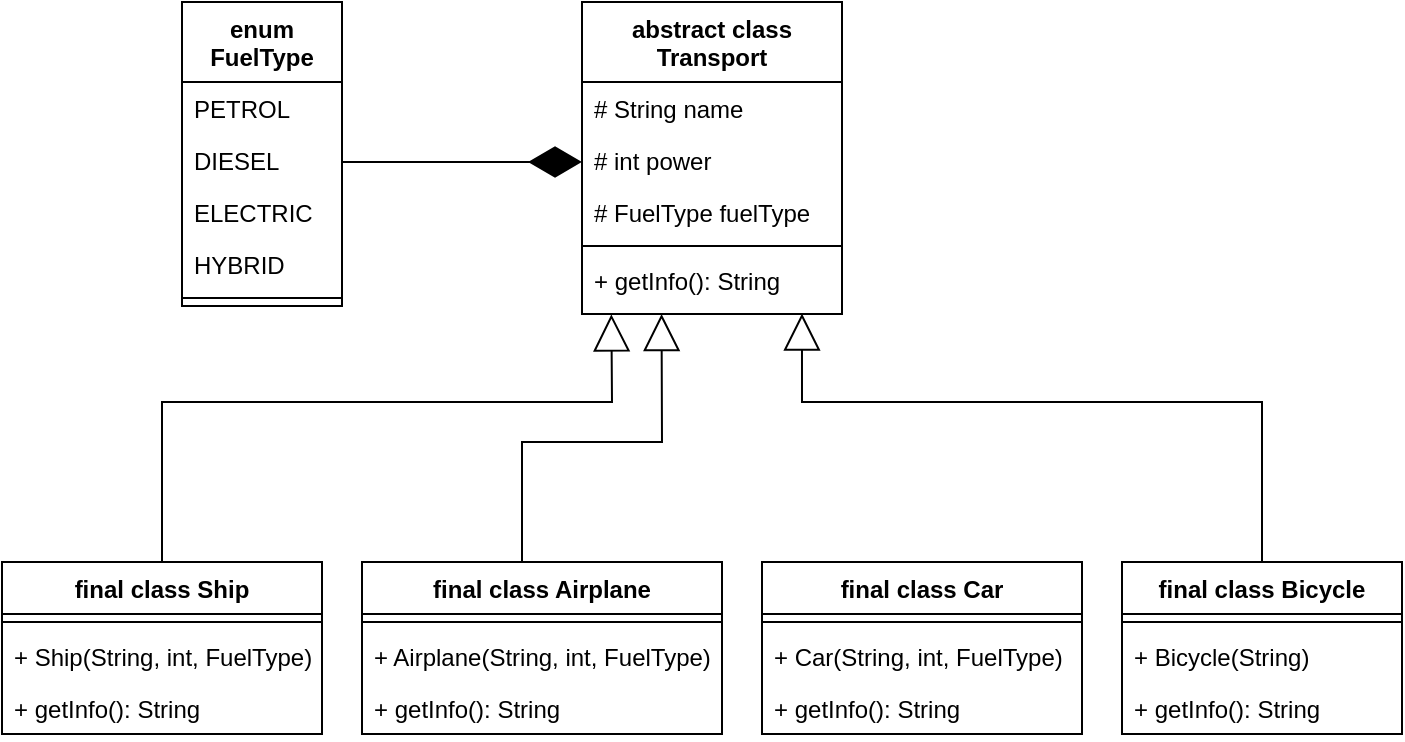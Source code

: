 <mxfile version="28.2.5">
  <diagram name="Page-1" id="c4acf3e9-155e-7222-9cf6-157b1a14988f">
    <mxGraphModel dx="1188" dy="626" grid="1" gridSize="10" guides="1" tooltips="1" connect="1" arrows="1" fold="1" page="1" pageScale="1" pageWidth="850" pageHeight="1100" background="none" math="0" shadow="0">
      <root>
        <mxCell id="0" />
        <mxCell id="1" parent="0" />
        <mxCell id="WOg8uB2SWNcIaJGhVEnW-1" value="abstract class Transport" style="swimlane;fontStyle=1;align=center;verticalAlign=top;childLayout=stackLayout;horizontal=1;startSize=40;horizontalStack=0;resizeParent=1;resizeParentMax=0;resizeLast=0;collapsible=1;marginBottom=0;whiteSpace=wrap;html=1;" parent="1" vertex="1">
          <mxGeometry x="330" y="80" width="130" height="156" as="geometry" />
        </mxCell>
        <mxCell id="WOg8uB2SWNcIaJGhVEnW-11" value="# String name" style="text;strokeColor=none;fillColor=none;align=left;verticalAlign=top;spacingLeft=4;spacingRight=4;overflow=hidden;rotatable=0;points=[[0,0.5],[1,0.5]];portConstraint=eastwest;whiteSpace=wrap;html=1;" parent="WOg8uB2SWNcIaJGhVEnW-1" vertex="1">
          <mxGeometry y="40" width="130" height="26" as="geometry" />
        </mxCell>
        <mxCell id="WOg8uB2SWNcIaJGhVEnW-12" value="# int power&lt;div&gt;&lt;br&gt;&lt;/div&gt;" style="text;strokeColor=none;fillColor=none;align=left;verticalAlign=top;spacingLeft=4;spacingRight=4;overflow=hidden;rotatable=0;points=[[0,0.5],[1,0.5]];portConstraint=eastwest;whiteSpace=wrap;html=1;" parent="WOg8uB2SWNcIaJGhVEnW-1" vertex="1">
          <mxGeometry y="66" width="130" height="26" as="geometry" />
        </mxCell>
        <mxCell id="WOg8uB2SWNcIaJGhVEnW-2" value="&lt;div&gt;# FuelType fuelType&lt;/div&gt;" style="text;strokeColor=none;fillColor=none;align=left;verticalAlign=top;spacingLeft=4;spacingRight=4;overflow=hidden;rotatable=0;points=[[0,0.5],[1,0.5]];portConstraint=eastwest;whiteSpace=wrap;html=1;" parent="WOg8uB2SWNcIaJGhVEnW-1" vertex="1">
          <mxGeometry y="92" width="130" height="26" as="geometry" />
        </mxCell>
        <mxCell id="WOg8uB2SWNcIaJGhVEnW-3" value="" style="line;strokeWidth=1;fillColor=none;align=left;verticalAlign=middle;spacingTop=-1;spacingLeft=3;spacingRight=3;rotatable=0;labelPosition=right;points=[];portConstraint=eastwest;strokeColor=inherit;" parent="WOg8uB2SWNcIaJGhVEnW-1" vertex="1">
          <mxGeometry y="118" width="130" height="8" as="geometry" />
        </mxCell>
        <mxCell id="WOg8uB2SWNcIaJGhVEnW-4" value="+ getInfo(): String" style="text;strokeColor=none;fillColor=none;align=left;verticalAlign=top;spacingLeft=4;spacingRight=4;overflow=hidden;rotatable=0;points=[[0,0.5],[1,0.5]];portConstraint=eastwest;whiteSpace=wrap;html=1;" parent="WOg8uB2SWNcIaJGhVEnW-1" vertex="1">
          <mxGeometry y="126" width="130" height="30" as="geometry" />
        </mxCell>
        <mxCell id="WOg8uB2SWNcIaJGhVEnW-13" value="enum FuelType" style="swimlane;fontStyle=1;align=center;verticalAlign=top;childLayout=stackLayout;horizontal=1;startSize=40;horizontalStack=0;resizeParent=1;resizeParentMax=0;resizeLast=0;collapsible=1;marginBottom=0;whiteSpace=wrap;html=1;" parent="1" vertex="1">
          <mxGeometry x="130" y="80" width="80" height="152" as="geometry" />
        </mxCell>
        <mxCell id="WOg8uB2SWNcIaJGhVEnW-14" value="PETROL" style="text;strokeColor=none;fillColor=none;align=left;verticalAlign=top;spacingLeft=4;spacingRight=4;overflow=hidden;rotatable=0;points=[[0,0.5],[1,0.5]];portConstraint=eastwest;whiteSpace=wrap;html=1;" parent="WOg8uB2SWNcIaJGhVEnW-13" vertex="1">
          <mxGeometry y="40" width="80" height="26" as="geometry" />
        </mxCell>
        <mxCell id="WOg8uB2SWNcIaJGhVEnW-18" value="DIESEL" style="text;strokeColor=none;fillColor=none;align=left;verticalAlign=top;spacingLeft=4;spacingRight=4;overflow=hidden;rotatable=0;points=[[0,0.5],[1,0.5]];portConstraint=eastwest;whiteSpace=wrap;html=1;" parent="WOg8uB2SWNcIaJGhVEnW-13" vertex="1">
          <mxGeometry y="66" width="80" height="26" as="geometry" />
        </mxCell>
        <mxCell id="WOg8uB2SWNcIaJGhVEnW-19" value="ELECTRIC" style="text;strokeColor=none;fillColor=none;align=left;verticalAlign=top;spacingLeft=4;spacingRight=4;overflow=hidden;rotatable=0;points=[[0,0.5],[1,0.5]];portConstraint=eastwest;whiteSpace=wrap;html=1;" parent="WOg8uB2SWNcIaJGhVEnW-13" vertex="1">
          <mxGeometry y="92" width="80" height="26" as="geometry" />
        </mxCell>
        <mxCell id="WOg8uB2SWNcIaJGhVEnW-17" value="HYBRID" style="text;strokeColor=none;fillColor=none;align=left;verticalAlign=top;spacingLeft=4;spacingRight=4;overflow=hidden;rotatable=0;points=[[0,0.5],[1,0.5]];portConstraint=eastwest;whiteSpace=wrap;html=1;" parent="WOg8uB2SWNcIaJGhVEnW-13" vertex="1">
          <mxGeometry y="118" width="80" height="26" as="geometry" />
        </mxCell>
        <mxCell id="WOg8uB2SWNcIaJGhVEnW-15" value="" style="line;strokeWidth=1;fillColor=none;align=left;verticalAlign=middle;spacingTop=-1;spacingLeft=3;spacingRight=3;rotatable=0;labelPosition=right;points=[];portConstraint=eastwest;strokeColor=inherit;" parent="WOg8uB2SWNcIaJGhVEnW-13" vertex="1">
          <mxGeometry y="144" width="80" height="8" as="geometry" />
        </mxCell>
        <mxCell id="WOg8uB2SWNcIaJGhVEnW-20" value="" style="endArrow=diamondThin;endFill=1;endSize=24;html=1;rounded=0;" parent="1" edge="1">
          <mxGeometry width="160" relative="1" as="geometry">
            <mxPoint x="210" y="160" as="sourcePoint" />
            <mxPoint x="330" y="160" as="targetPoint" />
          </mxGeometry>
        </mxCell>
        <mxCell id="S67MZ8XpHEeLLbkmtvhw-2" value="final class Ship" style="swimlane;fontStyle=1;align=center;verticalAlign=top;childLayout=stackLayout;horizontal=1;startSize=26;horizontalStack=0;resizeParent=1;resizeParentMax=0;resizeLast=0;collapsible=1;marginBottom=0;whiteSpace=wrap;html=1;" vertex="1" parent="1">
          <mxGeometry x="40" y="360" width="160" height="86" as="geometry" />
        </mxCell>
        <mxCell id="S67MZ8XpHEeLLbkmtvhw-4" value="" style="line;strokeWidth=1;fillColor=none;align=left;verticalAlign=middle;spacingTop=-1;spacingLeft=3;spacingRight=3;rotatable=0;labelPosition=right;points=[];portConstraint=eastwest;strokeColor=inherit;" vertex="1" parent="S67MZ8XpHEeLLbkmtvhw-2">
          <mxGeometry y="26" width="160" height="8" as="geometry" />
        </mxCell>
        <mxCell id="S67MZ8XpHEeLLbkmtvhw-6" value="+ Ship(String, int, FuelType)" style="text;strokeColor=none;fillColor=none;align=left;verticalAlign=top;spacingLeft=4;spacingRight=4;overflow=hidden;rotatable=0;points=[[0,0.5],[1,0.5]];portConstraint=eastwest;whiteSpace=wrap;html=1;" vertex="1" parent="S67MZ8XpHEeLLbkmtvhw-2">
          <mxGeometry y="34" width="160" height="26" as="geometry" />
        </mxCell>
        <mxCell id="S67MZ8XpHEeLLbkmtvhw-5" value="+ getInfo(): String" style="text;strokeColor=none;fillColor=none;align=left;verticalAlign=top;spacingLeft=4;spacingRight=4;overflow=hidden;rotatable=0;points=[[0,0.5],[1,0.5]];portConstraint=eastwest;whiteSpace=wrap;html=1;" vertex="1" parent="S67MZ8XpHEeLLbkmtvhw-2">
          <mxGeometry y="60" width="160" height="26" as="geometry" />
        </mxCell>
        <mxCell id="S67MZ8XpHEeLLbkmtvhw-7" value="final class Airplane" style="swimlane;fontStyle=1;align=center;verticalAlign=top;childLayout=stackLayout;horizontal=1;startSize=26;horizontalStack=0;resizeParent=1;resizeParentMax=0;resizeLast=0;collapsible=1;marginBottom=0;whiteSpace=wrap;html=1;" vertex="1" parent="1">
          <mxGeometry x="220" y="360" width="180" height="86" as="geometry" />
        </mxCell>
        <mxCell id="S67MZ8XpHEeLLbkmtvhw-8" value="" style="line;strokeWidth=1;fillColor=none;align=left;verticalAlign=middle;spacingTop=-1;spacingLeft=3;spacingRight=3;rotatable=0;labelPosition=right;points=[];portConstraint=eastwest;strokeColor=inherit;" vertex="1" parent="S67MZ8XpHEeLLbkmtvhw-7">
          <mxGeometry y="26" width="180" height="8" as="geometry" />
        </mxCell>
        <mxCell id="S67MZ8XpHEeLLbkmtvhw-9" value="+ Airplane(String, int, FuelType)" style="text;strokeColor=none;fillColor=none;align=left;verticalAlign=top;spacingLeft=4;spacingRight=4;overflow=hidden;rotatable=0;points=[[0,0.5],[1,0.5]];portConstraint=eastwest;whiteSpace=wrap;html=1;" vertex="1" parent="S67MZ8XpHEeLLbkmtvhw-7">
          <mxGeometry y="34" width="180" height="26" as="geometry" />
        </mxCell>
        <mxCell id="S67MZ8XpHEeLLbkmtvhw-10" value="+ getInfo(): String" style="text;strokeColor=none;fillColor=none;align=left;verticalAlign=top;spacingLeft=4;spacingRight=4;overflow=hidden;rotatable=0;points=[[0,0.5],[1,0.5]];portConstraint=eastwest;whiteSpace=wrap;html=1;" vertex="1" parent="S67MZ8XpHEeLLbkmtvhw-7">
          <mxGeometry y="60" width="180" height="26" as="geometry" />
        </mxCell>
        <mxCell id="S67MZ8XpHEeLLbkmtvhw-11" value="final class Car" style="swimlane;fontStyle=1;align=center;verticalAlign=top;childLayout=stackLayout;horizontal=1;startSize=26;horizontalStack=0;resizeParent=1;resizeParentMax=0;resizeLast=0;collapsible=1;marginBottom=0;whiteSpace=wrap;html=1;" vertex="1" parent="1">
          <mxGeometry x="420" y="360" width="160" height="86" as="geometry" />
        </mxCell>
        <mxCell id="S67MZ8XpHEeLLbkmtvhw-12" value="" style="line;strokeWidth=1;fillColor=none;align=left;verticalAlign=middle;spacingTop=-1;spacingLeft=3;spacingRight=3;rotatable=0;labelPosition=right;points=[];portConstraint=eastwest;strokeColor=inherit;" vertex="1" parent="S67MZ8XpHEeLLbkmtvhw-11">
          <mxGeometry y="26" width="160" height="8" as="geometry" />
        </mxCell>
        <mxCell id="S67MZ8XpHEeLLbkmtvhw-13" value="+ Car(String, int, FuelType)" style="text;strokeColor=none;fillColor=none;align=left;verticalAlign=top;spacingLeft=4;spacingRight=4;overflow=hidden;rotatable=0;points=[[0,0.5],[1,0.5]];portConstraint=eastwest;whiteSpace=wrap;html=1;" vertex="1" parent="S67MZ8XpHEeLLbkmtvhw-11">
          <mxGeometry y="34" width="160" height="26" as="geometry" />
        </mxCell>
        <mxCell id="S67MZ8XpHEeLLbkmtvhw-14" value="+ getInfo(): String" style="text;strokeColor=none;fillColor=none;align=left;verticalAlign=top;spacingLeft=4;spacingRight=4;overflow=hidden;rotatable=0;points=[[0,0.5],[1,0.5]];portConstraint=eastwest;whiteSpace=wrap;html=1;" vertex="1" parent="S67MZ8XpHEeLLbkmtvhw-11">
          <mxGeometry y="60" width="160" height="26" as="geometry" />
        </mxCell>
        <mxCell id="S67MZ8XpHEeLLbkmtvhw-15" value="final class Bicycle" style="swimlane;fontStyle=1;align=center;verticalAlign=top;childLayout=stackLayout;horizontal=1;startSize=26;horizontalStack=0;resizeParent=1;resizeParentMax=0;resizeLast=0;collapsible=1;marginBottom=0;whiteSpace=wrap;html=1;" vertex="1" parent="1">
          <mxGeometry x="600" y="360" width="140" height="86" as="geometry" />
        </mxCell>
        <mxCell id="S67MZ8XpHEeLLbkmtvhw-16" value="" style="line;strokeWidth=1;fillColor=none;align=left;verticalAlign=middle;spacingTop=-1;spacingLeft=3;spacingRight=3;rotatable=0;labelPosition=right;points=[];portConstraint=eastwest;strokeColor=inherit;" vertex="1" parent="S67MZ8XpHEeLLbkmtvhw-15">
          <mxGeometry y="26" width="140" height="8" as="geometry" />
        </mxCell>
        <mxCell id="S67MZ8XpHEeLLbkmtvhw-17" value="+ Bicycle(String)" style="text;strokeColor=none;fillColor=none;align=left;verticalAlign=top;spacingLeft=4;spacingRight=4;overflow=hidden;rotatable=0;points=[[0,0.5],[1,0.5]];portConstraint=eastwest;whiteSpace=wrap;html=1;" vertex="1" parent="S67MZ8XpHEeLLbkmtvhw-15">
          <mxGeometry y="34" width="140" height="26" as="geometry" />
        </mxCell>
        <mxCell id="S67MZ8XpHEeLLbkmtvhw-18" value="+ getInfo(): String" style="text;strokeColor=none;fillColor=none;align=left;verticalAlign=top;spacingLeft=4;spacingRight=4;overflow=hidden;rotatable=0;points=[[0,0.5],[1,0.5]];portConstraint=eastwest;whiteSpace=wrap;html=1;" vertex="1" parent="S67MZ8XpHEeLLbkmtvhw-15">
          <mxGeometry y="60" width="140" height="26" as="geometry" />
        </mxCell>
        <mxCell id="S67MZ8XpHEeLLbkmtvhw-19" value="" style="endArrow=block;endSize=16;endFill=0;html=1;rounded=0;exitX=0.5;exitY=0;exitDx=0;exitDy=0;entryX=0.113;entryY=1.006;entryDx=0;entryDy=0;entryPerimeter=0;" edge="1" parent="1" source="S67MZ8XpHEeLLbkmtvhw-2" target="WOg8uB2SWNcIaJGhVEnW-4">
          <mxGeometry width="160" relative="1" as="geometry">
            <mxPoint x="200" y="290" as="sourcePoint" />
            <mxPoint x="345" y="240" as="targetPoint" />
            <Array as="points">
              <mxPoint x="120" y="280" />
              <mxPoint x="345" y="280" />
            </Array>
          </mxGeometry>
        </mxCell>
        <mxCell id="S67MZ8XpHEeLLbkmtvhw-20" value="" style="endArrow=block;endSize=16;endFill=0;html=1;rounded=0;exitX=0.5;exitY=0;exitDx=0;exitDy=0;entryX=0.846;entryY=0.991;entryDx=0;entryDy=0;entryPerimeter=0;" edge="1" parent="1" target="WOg8uB2SWNcIaJGhVEnW-4">
          <mxGeometry width="160" relative="1" as="geometry">
            <mxPoint x="670" y="360" as="sourcePoint" />
            <mxPoint x="895" y="237" as="targetPoint" />
            <Array as="points">
              <mxPoint x="670" y="280" />
              <mxPoint x="440" y="280" />
            </Array>
          </mxGeometry>
        </mxCell>
        <mxCell id="S67MZ8XpHEeLLbkmtvhw-22" value="" style="endArrow=block;endSize=16;endFill=0;html=1;rounded=0;exitX=0.5;exitY=0;exitDx=0;exitDy=0;entryX=0.306;entryY=1;entryDx=0;entryDy=0;entryPerimeter=0;" edge="1" parent="1" target="WOg8uB2SWNcIaJGhVEnW-4">
          <mxGeometry width="160" relative="1" as="geometry">
            <mxPoint x="300" y="360" as="sourcePoint" />
            <mxPoint x="370" y="240" as="targetPoint" />
            <Array as="points">
              <mxPoint x="300" y="300" />
              <mxPoint x="370" y="300" />
            </Array>
          </mxGeometry>
        </mxCell>
      </root>
    </mxGraphModel>
  </diagram>
</mxfile>
